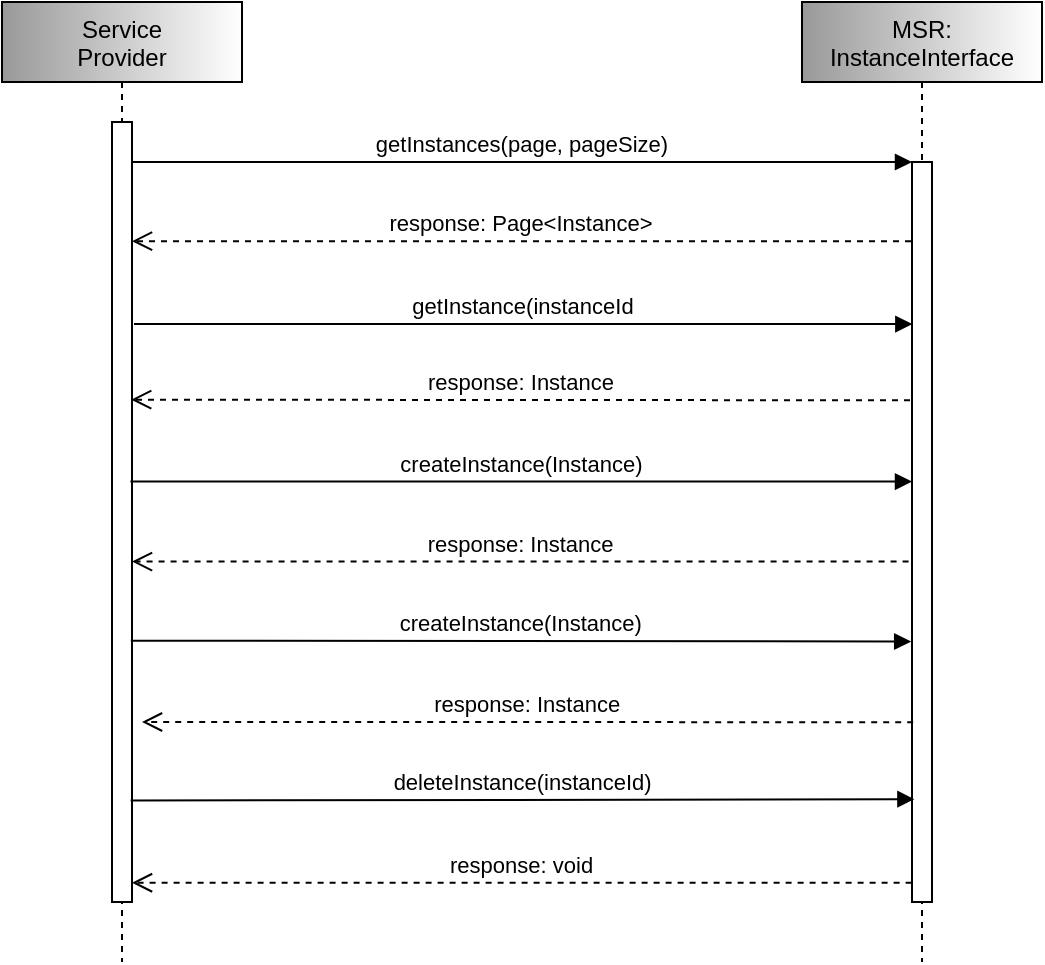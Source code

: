 <mxfile version="19.0.3" type="device"><diagram id="kgpKYQtTHZ0yAKxKKP6v" name="Page-1"><mxGraphModel dx="1422" dy="901" grid="1" gridSize="10" guides="1" tooltips="1" connect="1" arrows="1" fold="1" page="1" pageScale="1" pageWidth="850" pageHeight="1100" math="0" shadow="0"><root><mxCell id="0"/><mxCell id="1" parent="0"/><mxCell id="3nuBFxr9cyL0pnOWT2aG-1" value="Service&#10;Provider" style="shape=umlLifeline;perimeter=lifelinePerimeter;container=1;collapsible=0;recursiveResize=0;rounded=0;shadow=0;strokeWidth=1;fillColor=#999999;gradientColor=#ffffff;gradientDirection=east;" parent="1" vertex="1"><mxGeometry x="160" y="160" width="120" height="480" as="geometry"/></mxCell><mxCell id="3nuBFxr9cyL0pnOWT2aG-2" value="" style="points=[];perimeter=orthogonalPerimeter;rounded=0;shadow=0;strokeWidth=1;" parent="3nuBFxr9cyL0pnOWT2aG-1" vertex="1"><mxGeometry x="55" y="60" width="10" height="390" as="geometry"/></mxCell><mxCell id="3nuBFxr9cyL0pnOWT2aG-5" value="MSR:&#10;InstanceInterface" style="shape=umlLifeline;perimeter=lifelinePerimeter;container=1;collapsible=0;recursiveResize=0;rounded=0;shadow=0;strokeWidth=1;fillColor=#999999;gradientColor=#ffffff;gradientDirection=east;" parent="1" vertex="1"><mxGeometry x="560" y="160" width="120" height="480" as="geometry"/></mxCell><mxCell id="3nuBFxr9cyL0pnOWT2aG-6" value="" style="points=[];perimeter=orthogonalPerimeter;rounded=0;shadow=0;strokeWidth=1;" parent="3nuBFxr9cyL0pnOWT2aG-5" vertex="1"><mxGeometry x="55" y="80" width="10" height="370" as="geometry"/></mxCell><mxCell id="3nuBFxr9cyL0pnOWT2aG-7" value="response: Page&lt;Instance&gt;" style="verticalAlign=bottom;endArrow=open;dashed=1;endSize=8;shadow=0;strokeWidth=1;exitX=-0.05;exitY=0.107;exitDx=0;exitDy=0;exitPerimeter=0;" parent="1" target="3nuBFxr9cyL0pnOWT2aG-2" edge="1" source="3nuBFxr9cyL0pnOWT2aG-6"><mxGeometry relative="1" as="geometry"><mxPoint x="395" y="316" as="targetPoint"/><mxPoint x="560" y="280" as="sourcePoint"/></mxGeometry></mxCell><mxCell id="3nuBFxr9cyL0pnOWT2aG-8" value="getInstances(page, pageSize)" style="verticalAlign=bottom;endArrow=block;entryX=0;entryY=0;shadow=0;strokeWidth=1;" parent="1" source="3nuBFxr9cyL0pnOWT2aG-2" target="3nuBFxr9cyL0pnOWT2aG-6" edge="1"><mxGeometry relative="1" as="geometry"><mxPoint x="395" y="240" as="sourcePoint"/></mxGeometry></mxCell><mxCell id="sSjadjCYnUcikZdQNwA--2" value="response: Instance" style="verticalAlign=bottom;endArrow=open;dashed=1;endSize=8;shadow=0;strokeWidth=1;entryX=0.958;entryY=0.356;entryDx=0;entryDy=0;entryPerimeter=0;exitX=-0.1;exitY=0.322;exitDx=0;exitDy=0;exitPerimeter=0;" parent="1" source="3nuBFxr9cyL0pnOWT2aG-6" target="3nuBFxr9cyL0pnOWT2aG-2" edge="1"><mxGeometry relative="1" as="geometry"><mxPoint x="300" y="359.5" as="targetPoint"/><mxPoint x="560" y="360" as="sourcePoint"/></mxGeometry></mxCell><mxCell id="sSjadjCYnUcikZdQNwA--3" value="getInstance(instanceId" style="verticalAlign=bottom;endArrow=block;entryX=0.017;entryY=0.219;shadow=0;strokeWidth=1;exitX=1.1;exitY=0.259;exitDx=0;exitDy=0;exitPerimeter=0;entryDx=0;entryDy=0;entryPerimeter=0;" parent="1" source="3nuBFxr9cyL0pnOWT2aG-2" target="3nuBFxr9cyL0pnOWT2aG-6" edge="1"><mxGeometry relative="1" as="geometry"><mxPoint x="300" y="320" as="sourcePoint"/><mxPoint x="580" y="319.5" as="targetPoint"/></mxGeometry></mxCell><mxCell id="sSjadjCYnUcikZdQNwA--4" value="response: Instance" style="verticalAlign=bottom;endArrow=open;dashed=1;endSize=8;shadow=0;strokeWidth=1;exitX=-0.171;exitY=0.54;exitDx=0;exitDy=0;exitPerimeter=0;" parent="1" source="3nuBFxr9cyL0pnOWT2aG-6" target="3nuBFxr9cyL0pnOWT2aG-2" edge="1"><mxGeometry relative="1" as="geometry"><mxPoint x="294" y="441" as="targetPoint"/><mxPoint x="584.57" y="440.0" as="sourcePoint"/></mxGeometry></mxCell><mxCell id="sSjadjCYnUcikZdQNwA--5" value="createInstance(Instance)" style="verticalAlign=bottom;endArrow=block;shadow=0;strokeWidth=1;exitX=0.92;exitY=0.461;exitDx=0;exitDy=0;exitPerimeter=0;" parent="1" source="3nuBFxr9cyL0pnOWT2aG-2" target="3nuBFxr9cyL0pnOWT2aG-6" edge="1"><mxGeometry relative="1" as="geometry"><mxPoint x="300" y="400" as="sourcePoint"/><mxPoint x="585.86" y="401.2" as="targetPoint"/></mxGeometry></mxCell><mxCell id="sSjadjCYnUcikZdQNwA--6" value="response: Instance" style="verticalAlign=bottom;endArrow=open;dashed=1;endSize=8;shadow=0;strokeWidth=1;exitX=0.06;exitY=0.757;exitDx=0;exitDy=0;exitPerimeter=0;" parent="1" source="3nuBFxr9cyL0pnOWT2aG-6" edge="1"><mxGeometry relative="1" as="geometry"><mxPoint x="230" y="520" as="targetPoint"/><mxPoint x="562.29" y="519.8" as="sourcePoint"/></mxGeometry></mxCell><mxCell id="sSjadjCYnUcikZdQNwA--8" value="response: void" style="verticalAlign=bottom;endArrow=open;dashed=1;endSize=8;shadow=0;strokeWidth=1;exitX=-0.02;exitY=0.974;exitDx=0;exitDy=0;exitPerimeter=0;" parent="1" source="3nuBFxr9cyL0pnOWT2aG-6" target="3nuBFxr9cyL0pnOWT2aG-2" edge="1"><mxGeometry relative="1" as="geometry"><mxPoint x="298" y="599.8" as="targetPoint"/><mxPoint x="566.29" y="599.8" as="sourcePoint"/></mxGeometry></mxCell><mxCell id="sSjadjCYnUcikZdQNwA--9" value="deleteInstance(instanceId)" style="verticalAlign=bottom;endArrow=block;shadow=0;strokeWidth=1;entryX=0.12;entryY=0.861;entryDx=0;entryDy=0;entryPerimeter=0;exitX=0.933;exitY=0.87;exitDx=0;exitDy=0;exitPerimeter=0;" parent="1" source="3nuBFxr9cyL0pnOWT2aG-2" target="3nuBFxr9cyL0pnOWT2aG-6" edge="1"><mxGeometry relative="1" as="geometry"><mxPoint x="290" y="560" as="sourcePoint"/><mxPoint x="568.0" y="560" as="targetPoint"/></mxGeometry></mxCell><mxCell id="sSjadjCYnUcikZdQNwA--10" value="createInstance(Instance)" style="verticalAlign=bottom;endArrow=block;shadow=0;strokeWidth=1;entryX=-0.04;entryY=0.648;entryDx=0;entryDy=0;entryPerimeter=0;exitX=0.94;exitY=0.665;exitDx=0;exitDy=0;exitPerimeter=0;" parent="1" source="3nuBFxr9cyL0pnOWT2aG-2" target="3nuBFxr9cyL0pnOWT2aG-6" edge="1"><mxGeometry relative="1" as="geometry"><mxPoint x="310" y="480" as="sourcePoint"/><mxPoint x="560.8" y="480.0" as="targetPoint"/></mxGeometry></mxCell></root></mxGraphModel></diagram></mxfile>